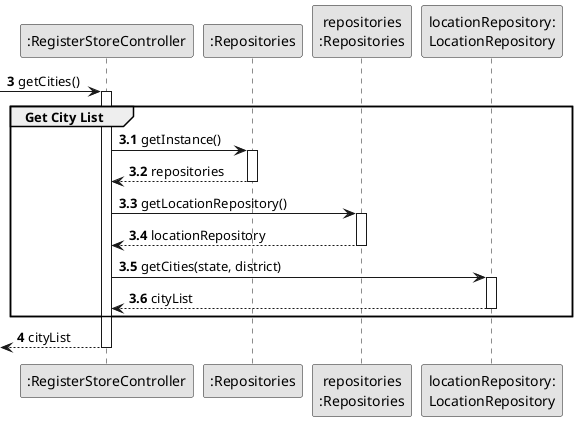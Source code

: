 @startuml
skinparam monochrome true
skinparam packageStyle rectangle
skinparam shadowing false

autonumber

'hide footbox

participant ":RegisterStoreController" as CTRL
participant ":Repositories" as RepositorySingleton
participant "repositories\n:Repositories" as PLAT
participant "locationRepository:\nLocationRepository" as LocationRepository

autonumber 3

 -> CTRL : getCities()
autonumber 3.1
activate CTRL
    group Get City List


            CTRL -> RepositorySingleton : getInstance()
            activate RepositorySingleton

                RepositorySingleton --> CTRL: repositories
            deactivate RepositorySingleton

            CTRL -> PLAT : getLocationRepository()
            activate PLAT

                PLAT --> CTRL: locationRepository
            deactivate PLAT

            CTRL -> LocationRepository : getCities(state, district)
            activate LocationRepository

                LocationRepository --> CTRL : cityList
            deactivate LocationRepository


    end
    autonumber 4
    <-- CTRL  : cityList
deactivate CTRL


@enduml